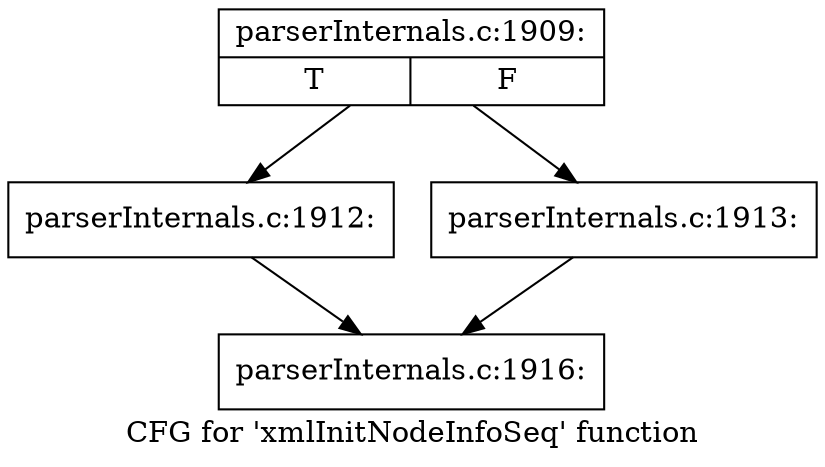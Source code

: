 digraph "CFG for 'xmlInitNodeInfoSeq' function" {
	label="CFG for 'xmlInitNodeInfoSeq' function";

	Node0x3ca1120 [shape=record,label="{parserInternals.c:1909:|{<s0>T|<s1>F}}"];
	Node0x3ca1120 -> Node0x3ca08b0;
	Node0x3ca1120 -> Node0x3ca0960;
	Node0x3ca08b0 [shape=record,label="{parserInternals.c:1912:}"];
	Node0x3ca08b0 -> Node0x3ca0780;
	Node0x3ca0960 [shape=record,label="{parserInternals.c:1913:}"];
	Node0x3ca0960 -> Node0x3ca0780;
	Node0x3ca0780 [shape=record,label="{parserInternals.c:1916:}"];
}
